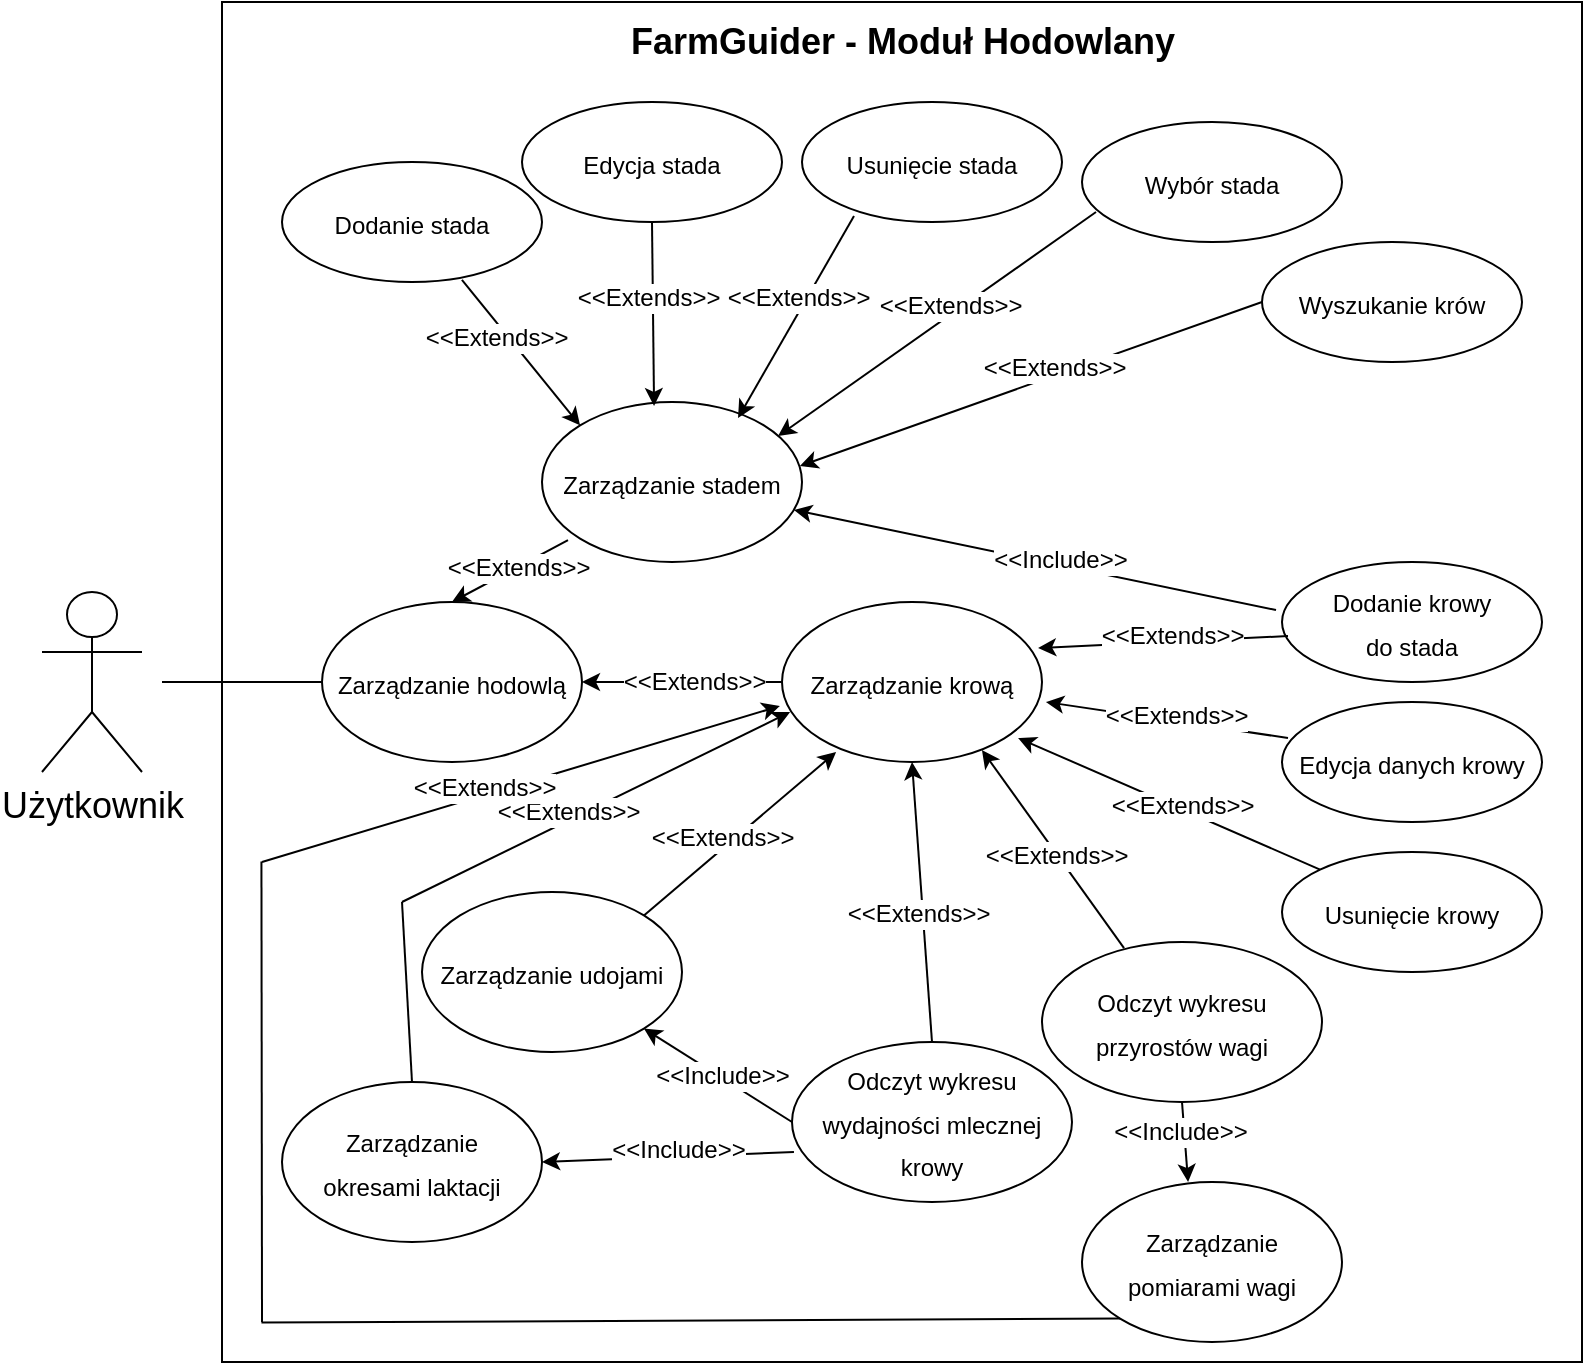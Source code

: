 <mxfile version="22.1.18" type="device">
  <diagram id="BC79CML7Z33H3tk79keH" name="Strona-1">
    <mxGraphModel dx="1434" dy="698" grid="1" gridSize="10" guides="1" tooltips="1" connect="1" arrows="1" fold="1" page="1" pageScale="1" pageWidth="827" pageHeight="1169" math="0" shadow="0">
      <root>
        <mxCell id="0" />
        <mxCell id="1" parent="0" />
        <mxCell id="yx_y9nf9KPECeYAKMQg5-1" value="" style="whiteSpace=wrap;html=1;aspect=fixed;" parent="1" vertex="1">
          <mxGeometry x="110" y="60" width="680" height="680" as="geometry" />
        </mxCell>
        <mxCell id="yx_y9nf9KPECeYAKMQg5-2" value="&lt;div style=&quot;font-size: 18px;&quot; align=&quot;center&quot;&gt;&lt;font style=&quot;font-size: 18px;&quot;&gt;&lt;b&gt;FarmGuider &lt;font style=&quot;font-size: 18px;&quot;&gt;- Moduł Hodowlany&lt;/font&gt;&lt;br&gt;&lt;/b&gt;&lt;/font&gt;&lt;/div&gt;" style="text;html=1;strokeColor=none;fillColor=none;spacing=5;spacingTop=-20;whiteSpace=wrap;overflow=hidden;rounded=0;align=center;" parent="1" vertex="1">
          <mxGeometry x="295.63" y="80" width="308.75" height="30" as="geometry" />
        </mxCell>
        <mxCell id="yx_y9nf9KPECeYAKMQg5-13" value="&lt;font style=&quot;font-size: 12px;&quot;&gt;Zarządzanie hodowlą&lt;br&gt;&lt;/font&gt;" style="ellipse;whiteSpace=wrap;html=1;fontSize=18;" parent="1" vertex="1">
          <mxGeometry x="160" y="360" width="130" height="80" as="geometry" />
        </mxCell>
        <mxCell id="VzAytHsf84ptwid28OPW-6" value="Użytkownik" style="shape=umlActor;verticalLabelPosition=bottom;verticalAlign=top;html=1;outlineConnect=0;fontSize=18;" parent="1" vertex="1">
          <mxGeometry x="20" y="355" width="50" height="90" as="geometry" />
        </mxCell>
        <mxCell id="VzAytHsf84ptwid28OPW-16" style="edgeStyle=orthogonalEdgeStyle;rounded=0;orthogonalLoop=1;jettySize=auto;html=1;entryX=0;entryY=0.5;entryDx=0;entryDy=0;fontSize=12;endArrow=none;endFill=0;" parent="1" target="yx_y9nf9KPECeYAKMQg5-13" edge="1">
          <mxGeometry relative="1" as="geometry">
            <mxPoint x="80" y="400" as="sourcePoint" />
            <Array as="points">
              <mxPoint x="80" y="400" />
            </Array>
            <mxPoint x="610" y="270" as="targetPoint" />
          </mxGeometry>
        </mxCell>
        <mxCell id="VzAytHsf84ptwid28OPW-18" value="&lt;font style=&quot;font-size: 12px;&quot;&gt;Zarządzanie stadem&lt;br&gt;&lt;/font&gt;" style="ellipse;whiteSpace=wrap;html=1;fontSize=18;" parent="1" vertex="1">
          <mxGeometry x="270" y="260" width="130" height="80" as="geometry" />
        </mxCell>
        <mxCell id="VzAytHsf84ptwid28OPW-29" value="&lt;div&gt;&lt;font style=&quot;font-size: 12px;&quot;&gt;Dodanie stada&lt;/font&gt;&lt;/div&gt;" style="ellipse;whiteSpace=wrap;html=1;fontSize=18;" parent="1" vertex="1">
          <mxGeometry x="140" y="140" width="130" height="60" as="geometry" />
        </mxCell>
        <mxCell id="VzAytHsf84ptwid28OPW-30" value="&lt;font style=&quot;font-size: 12px;&quot;&gt;Edycja stada&lt;br&gt;&lt;/font&gt;" style="ellipse;whiteSpace=wrap;html=1;fontSize=18;" parent="1" vertex="1">
          <mxGeometry x="260" y="110" width="130" height="60" as="geometry" />
        </mxCell>
        <mxCell id="VzAytHsf84ptwid28OPW-31" value="&lt;font style=&quot;font-size: 12px;&quot;&gt;Usunięcie stada&lt;br&gt;&lt;/font&gt;" style="ellipse;whiteSpace=wrap;html=1;fontSize=18;" parent="1" vertex="1">
          <mxGeometry x="400" y="110" width="130" height="60" as="geometry" />
        </mxCell>
        <mxCell id="VzAytHsf84ptwid28OPW-38" value="" style="endArrow=classic;html=1;rounded=0;entryX=0.5;entryY=0;entryDx=0;entryDy=0;exitX=0.1;exitY=0.863;exitDx=0;exitDy=0;exitPerimeter=0;" parent="1" source="VzAytHsf84ptwid28OPW-18" target="yx_y9nf9KPECeYAKMQg5-13" edge="1">
          <mxGeometry width="50" height="50" relative="1" as="geometry">
            <mxPoint x="370" y="210" as="sourcePoint" />
            <mxPoint x="235" y="370" as="targetPoint" />
          </mxGeometry>
        </mxCell>
        <mxCell id="VzAytHsf84ptwid28OPW-39" value="&lt;font style=&quot;font-size: 12px;&quot;&gt;&amp;lt;&amp;lt;Extends&amp;gt;&amp;gt;&lt;/font&gt;" style="edgeLabel;html=1;align=center;verticalAlign=middle;resizable=0;points=[];rotation=0;" parent="VzAytHsf84ptwid28OPW-38" vertex="1" connectable="0">
          <mxGeometry x="-0.122" relative="1" as="geometry">
            <mxPoint as="offset" />
          </mxGeometry>
        </mxCell>
        <mxCell id="VzAytHsf84ptwid28OPW-45" value="" style="endArrow=classic;html=1;rounded=0;entryX=0;entryY=0;entryDx=0;entryDy=0;exitX=0.692;exitY=0.983;exitDx=0;exitDy=0;exitPerimeter=0;" parent="1" source="VzAytHsf84ptwid28OPW-29" target="VzAytHsf84ptwid28OPW-18" edge="1">
          <mxGeometry width="50" height="50" relative="1" as="geometry">
            <mxPoint x="410" y="380" as="sourcePoint" />
            <mxPoint x="300" y="410" as="targetPoint" />
          </mxGeometry>
        </mxCell>
        <mxCell id="VzAytHsf84ptwid28OPW-46" value="&lt;font style=&quot;font-size: 12px;&quot;&gt;&amp;lt;&amp;lt;Extends&amp;gt;&amp;gt;&lt;/font&gt;" style="edgeLabel;html=1;align=center;verticalAlign=middle;resizable=0;points=[];rotation=0;" parent="VzAytHsf84ptwid28OPW-45" vertex="1" connectable="0">
          <mxGeometry x="-0.122" relative="1" as="geometry">
            <mxPoint x="-9" y="-3" as="offset" />
          </mxGeometry>
        </mxCell>
        <mxCell id="VzAytHsf84ptwid28OPW-48" value="" style="endArrow=classic;html=1;rounded=0;entryX=0.431;entryY=0.025;entryDx=0;entryDy=0;exitX=0.5;exitY=1;exitDx=0;exitDy=0;entryPerimeter=0;" parent="1" source="VzAytHsf84ptwid28OPW-30" target="VzAytHsf84ptwid28OPW-18" edge="1">
          <mxGeometry width="50" height="50" relative="1" as="geometry">
            <mxPoint x="630" y="310" as="sourcePoint" />
            <mxPoint x="521" y="352" as="targetPoint" />
          </mxGeometry>
        </mxCell>
        <mxCell id="VzAytHsf84ptwid28OPW-49" value="&lt;font style=&quot;font-size: 12px;&quot;&gt;&amp;lt;&amp;lt;Extends&amp;gt;&amp;gt;&lt;/font&gt;" style="edgeLabel;html=1;align=center;verticalAlign=middle;resizable=0;points=[];rotation=0;" parent="VzAytHsf84ptwid28OPW-48" vertex="1" connectable="0">
          <mxGeometry x="-0.122" relative="1" as="geometry">
            <mxPoint x="-3" y="-3" as="offset" />
          </mxGeometry>
        </mxCell>
        <mxCell id="VzAytHsf84ptwid28OPW-50" value="" style="endArrow=classic;html=1;rounded=0;entryX=0.754;entryY=0.1;entryDx=0;entryDy=0;exitX=0.2;exitY=0.95;exitDx=0;exitDy=0;entryPerimeter=0;exitPerimeter=0;" parent="1" source="VzAytHsf84ptwid28OPW-31" target="VzAytHsf84ptwid28OPW-18" edge="1">
          <mxGeometry width="50" height="50" relative="1" as="geometry">
            <mxPoint x="650" y="380" as="sourcePoint" />
            <mxPoint x="540" y="380" as="targetPoint" />
          </mxGeometry>
        </mxCell>
        <mxCell id="VzAytHsf84ptwid28OPW-51" value="&lt;font style=&quot;font-size: 12px;&quot;&gt;&amp;lt;&amp;lt;Extends&amp;gt;&amp;gt;&lt;/font&gt;" style="edgeLabel;html=1;align=center;verticalAlign=middle;resizable=0;points=[];rotation=0;" parent="VzAytHsf84ptwid28OPW-50" vertex="1" connectable="0">
          <mxGeometry x="-0.122" relative="1" as="geometry">
            <mxPoint x="-3" y="-3" as="offset" />
          </mxGeometry>
        </mxCell>
        <mxCell id="VzAytHsf84ptwid28OPW-69" value="&lt;font style=&quot;font-size: 12px;&quot;&gt;Wybór stada&lt;br&gt;&lt;/font&gt;" style="ellipse;whiteSpace=wrap;html=1;fontSize=18;" parent="1" vertex="1">
          <mxGeometry x="540" y="120" width="130" height="60" as="geometry" />
        </mxCell>
        <mxCell id="VzAytHsf84ptwid28OPW-70" value="&lt;font style=&quot;font-size: 12px;&quot;&gt;Dodanie krowy&lt;br&gt; do stada&lt;br&gt;&lt;/font&gt;" style="ellipse;whiteSpace=wrap;html=1;fontSize=18;" parent="1" vertex="1">
          <mxGeometry x="640" y="340" width="130" height="60" as="geometry" />
        </mxCell>
        <mxCell id="VzAytHsf84ptwid28OPW-71" value="&lt;font style=&quot;font-size: 12px;&quot;&gt;Wyszukanie krów&lt;br&gt;&lt;/font&gt;" style="ellipse;whiteSpace=wrap;html=1;fontSize=18;" parent="1" vertex="1">
          <mxGeometry x="630" y="180" width="130" height="60" as="geometry" />
        </mxCell>
        <mxCell id="VzAytHsf84ptwid28OPW-72" value="&lt;font style=&quot;font-size: 12px;&quot;&gt;Odczyt wykresu przyrostów wagi&lt;/font&gt;" style="ellipse;whiteSpace=wrap;html=1;fontSize=18;" parent="1" vertex="1">
          <mxGeometry x="520" y="530" width="140" height="80" as="geometry" />
        </mxCell>
        <mxCell id="VzAytHsf84ptwid28OPW-73" value="&lt;font style=&quot;font-size: 12px;&quot;&gt;Odczyt wykresu wydajności mlecznej krowy&lt;/font&gt;&lt;font style=&quot;font-size: 12px;&quot;&gt;&lt;br&gt;&lt;/font&gt;" style="ellipse;whiteSpace=wrap;html=1;fontSize=18;" parent="1" vertex="1">
          <mxGeometry x="395" y="580" width="140" height="80" as="geometry" />
        </mxCell>
        <mxCell id="VzAytHsf84ptwid28OPW-74" value="" style="endArrow=classic;html=1;rounded=0;exitX=0.054;exitY=0.75;exitDx=0;exitDy=0;exitPerimeter=0;entryX=0.908;entryY=0.213;entryDx=0;entryDy=0;entryPerimeter=0;" parent="1" source="VzAytHsf84ptwid28OPW-69" edge="1" target="VzAytHsf84ptwid28OPW-18">
          <mxGeometry width="50" height="50" relative="1" as="geometry">
            <mxPoint x="605" y="220" as="sourcePoint" />
            <mxPoint x="535" y="382" as="targetPoint" />
          </mxGeometry>
        </mxCell>
        <mxCell id="VzAytHsf84ptwid28OPW-75" value="&lt;font style=&quot;font-size: 12px;&quot;&gt;&amp;lt;&amp;lt;Extends&amp;gt;&amp;gt;&lt;/font&gt;" style="edgeLabel;html=1;align=center;verticalAlign=middle;resizable=0;points=[];rotation=0;" parent="VzAytHsf84ptwid28OPW-74" vertex="1" connectable="0">
          <mxGeometry x="-0.122" relative="1" as="geometry">
            <mxPoint x="-3" y="-3" as="offset" />
          </mxGeometry>
        </mxCell>
        <mxCell id="VzAytHsf84ptwid28OPW-76" value="" style="endArrow=classic;html=1;rounded=0;exitX=0.023;exitY=0.617;exitDx=0;exitDy=0;exitPerimeter=0;entryX=0.985;entryY=0.288;entryDx=0;entryDy=0;entryPerimeter=0;" parent="1" source="VzAytHsf84ptwid28OPW-70" target="NULd5oDMj3_SJmyYAAv3-1" edge="1">
          <mxGeometry width="50" height="50" relative="1" as="geometry">
            <mxPoint x="657" y="335" as="sourcePoint" />
            <mxPoint x="545" y="392" as="targetPoint" />
          </mxGeometry>
        </mxCell>
        <mxCell id="VzAytHsf84ptwid28OPW-77" value="&lt;font style=&quot;font-size: 12px;&quot;&gt;&amp;lt;&amp;lt;Extends&amp;gt;&amp;gt;&lt;/font&gt;" style="edgeLabel;html=1;align=center;verticalAlign=middle;resizable=0;points=[];rotation=0;" parent="VzAytHsf84ptwid28OPW-76" vertex="1" connectable="0">
          <mxGeometry x="-0.122" relative="1" as="geometry">
            <mxPoint x="-3" y="-3" as="offset" />
          </mxGeometry>
        </mxCell>
        <mxCell id="VzAytHsf84ptwid28OPW-78" value="" style="endArrow=classic;html=1;rounded=0;exitX=0;exitY=0.5;exitDx=0;exitDy=0;entryX=0.992;entryY=0.4;entryDx=0;entryDy=0;entryPerimeter=0;" parent="1" source="VzAytHsf84ptwid28OPW-71" target="VzAytHsf84ptwid28OPW-18" edge="1">
          <mxGeometry width="50" height="50" relative="1" as="geometry">
            <mxPoint x="649" y="452" as="sourcePoint" />
            <mxPoint x="553" y="423" as="targetPoint" />
          </mxGeometry>
        </mxCell>
        <mxCell id="VzAytHsf84ptwid28OPW-79" value="&lt;font style=&quot;font-size: 12px;&quot;&gt;&amp;lt;&amp;lt;Extends&amp;gt;&amp;gt;&lt;/font&gt;" style="edgeLabel;html=1;align=center;verticalAlign=middle;resizable=0;points=[];rotation=0;" parent="VzAytHsf84ptwid28OPW-78" vertex="1" connectable="0">
          <mxGeometry x="-0.122" relative="1" as="geometry">
            <mxPoint x="-3" y="-3" as="offset" />
          </mxGeometry>
        </mxCell>
        <mxCell id="VzAytHsf84ptwid28OPW-80" value="" style="endArrow=classic;html=1;rounded=0;exitX=0.293;exitY=0.038;exitDx=0;exitDy=0;exitPerimeter=0;entryX=0.769;entryY=0.925;entryDx=0;entryDy=0;entryPerimeter=0;" parent="1" source="VzAytHsf84ptwid28OPW-72" target="NULd5oDMj3_SJmyYAAv3-1" edge="1">
          <mxGeometry width="50" height="50" relative="1" as="geometry">
            <mxPoint x="608" y="568" as="sourcePoint" />
            <mxPoint x="526" y="443" as="targetPoint" />
          </mxGeometry>
        </mxCell>
        <mxCell id="VzAytHsf84ptwid28OPW-81" value="&lt;font style=&quot;font-size: 12px;&quot;&gt;&amp;lt;&amp;lt;Extends&amp;gt;&amp;gt;&lt;/font&gt;" style="edgeLabel;html=1;align=center;verticalAlign=middle;resizable=0;points=[];rotation=0;" parent="VzAytHsf84ptwid28OPW-80" vertex="1" connectable="0">
          <mxGeometry x="-0.122" relative="1" as="geometry">
            <mxPoint x="-3" y="-3" as="offset" />
          </mxGeometry>
        </mxCell>
        <mxCell id="VzAytHsf84ptwid28OPW-82" value="" style="endArrow=classic;html=1;rounded=0;exitX=0.5;exitY=0;exitDx=0;exitDy=0;entryX=0.5;entryY=1;entryDx=0;entryDy=0;" parent="1" source="VzAytHsf84ptwid28OPW-73" target="NULd5oDMj3_SJmyYAAv3-1" edge="1">
          <mxGeometry width="50" height="50" relative="1" as="geometry">
            <mxPoint x="618" y="578" as="sourcePoint" />
            <mxPoint x="536" y="453" as="targetPoint" />
          </mxGeometry>
        </mxCell>
        <mxCell id="VzAytHsf84ptwid28OPW-83" value="&lt;font style=&quot;font-size: 12px;&quot;&gt;&amp;lt;&amp;lt;Extends&amp;gt;&amp;gt;&lt;/font&gt;" style="edgeLabel;html=1;align=center;verticalAlign=middle;resizable=0;points=[];rotation=0;" parent="VzAytHsf84ptwid28OPW-82" vertex="1" connectable="0">
          <mxGeometry x="-0.122" relative="1" as="geometry">
            <mxPoint x="-3" y="-3" as="offset" />
          </mxGeometry>
        </mxCell>
        <mxCell id="NULd5oDMj3_SJmyYAAv3-1" value="&lt;font style=&quot;font-size: 12px;&quot;&gt;Zarządzanie krową&lt;br&gt;&lt;/font&gt;" style="ellipse;whiteSpace=wrap;html=1;fontSize=18;" vertex="1" parent="1">
          <mxGeometry x="390" y="360" width="130" height="80" as="geometry" />
        </mxCell>
        <mxCell id="NULd5oDMj3_SJmyYAAv3-2" value="" style="endArrow=classic;html=1;rounded=0;entryX=1;entryY=0.5;entryDx=0;entryDy=0;exitX=0;exitY=0.5;exitDx=0;exitDy=0;" edge="1" parent="1" source="NULd5oDMj3_SJmyYAAv3-1" target="yx_y9nf9KPECeYAKMQg5-13">
          <mxGeometry width="50" height="50" relative="1" as="geometry">
            <mxPoint x="360" y="350" as="sourcePoint" />
            <mxPoint x="300" y="410" as="targetPoint" />
          </mxGeometry>
        </mxCell>
        <mxCell id="NULd5oDMj3_SJmyYAAv3-3" value="&lt;font style=&quot;font-size: 12px;&quot;&gt;&amp;lt;&amp;lt;Extends&amp;gt;&amp;gt;&lt;/font&gt;" style="edgeLabel;html=1;align=center;verticalAlign=middle;resizable=0;points=[];rotation=0;" vertex="1" connectable="0" parent="NULd5oDMj3_SJmyYAAv3-2">
          <mxGeometry x="-0.122" relative="1" as="geometry">
            <mxPoint as="offset" />
          </mxGeometry>
        </mxCell>
        <mxCell id="NULd5oDMj3_SJmyYAAv3-5" value="" style="endArrow=classic;html=1;rounded=0;exitX=-0.023;exitY=0.4;exitDx=0;exitDy=0;exitPerimeter=0;entryX=0.969;entryY=0.675;entryDx=0;entryDy=0;entryPerimeter=0;" edge="1" parent="1" source="VzAytHsf84ptwid28OPW-70" target="VzAytHsf84ptwid28OPW-18">
          <mxGeometry width="50" height="50" relative="1" as="geometry">
            <mxPoint x="653" y="387" as="sourcePoint" />
            <mxPoint x="561" y="432" as="targetPoint" />
          </mxGeometry>
        </mxCell>
        <mxCell id="NULd5oDMj3_SJmyYAAv3-6" value="&lt;font style=&quot;font-size: 12px;&quot;&gt;&amp;lt;&amp;lt;Include&amp;gt;&amp;gt;&lt;/font&gt;" style="edgeLabel;html=1;align=center;verticalAlign=middle;resizable=0;points=[];rotation=0;" vertex="1" connectable="0" parent="NULd5oDMj3_SJmyYAAv3-5">
          <mxGeometry x="-0.122" relative="1" as="geometry">
            <mxPoint x="-3" y="-3" as="offset" />
          </mxGeometry>
        </mxCell>
        <mxCell id="NULd5oDMj3_SJmyYAAv3-7" value="&lt;font style=&quot;font-size: 12px;&quot;&gt;Edycja danych krowy&lt;br&gt;&lt;/font&gt;" style="ellipse;whiteSpace=wrap;html=1;fontSize=18;" vertex="1" parent="1">
          <mxGeometry x="640" y="410" width="130" height="60" as="geometry" />
        </mxCell>
        <mxCell id="NULd5oDMj3_SJmyYAAv3-8" value="&lt;font style=&quot;font-size: 12px;&quot;&gt;Usunięcie krowy&lt;/font&gt;" style="ellipse;whiteSpace=wrap;html=1;fontSize=18;" vertex="1" parent="1">
          <mxGeometry x="640" y="485" width="130" height="60" as="geometry" />
        </mxCell>
        <mxCell id="NULd5oDMj3_SJmyYAAv3-9" value="" style="endArrow=classic;html=1;rounded=0;exitX=0.023;exitY=0.3;exitDx=0;exitDy=0;entryX=1.015;entryY=0.625;entryDx=0;entryDy=0;entryPerimeter=0;exitPerimeter=0;" edge="1" parent="1" source="NULd5oDMj3_SJmyYAAv3-7" target="NULd5oDMj3_SJmyYAAv3-1">
          <mxGeometry width="50" height="50" relative="1" as="geometry">
            <mxPoint x="653" y="387" as="sourcePoint" />
            <mxPoint x="561" y="432" as="targetPoint" />
          </mxGeometry>
        </mxCell>
        <mxCell id="NULd5oDMj3_SJmyYAAv3-10" value="&lt;font style=&quot;font-size: 12px;&quot;&gt;&amp;lt;&amp;lt;Extends&amp;gt;&amp;gt;&lt;/font&gt;" style="edgeLabel;html=1;align=center;verticalAlign=middle;resizable=0;points=[];rotation=0;" vertex="1" connectable="0" parent="NULd5oDMj3_SJmyYAAv3-9">
          <mxGeometry x="-0.122" relative="1" as="geometry">
            <mxPoint x="-3" y="-3" as="offset" />
          </mxGeometry>
        </mxCell>
        <mxCell id="NULd5oDMj3_SJmyYAAv3-11" value="" style="endArrow=classic;html=1;rounded=0;exitX=0;exitY=0;exitDx=0;exitDy=0;entryX=0.908;entryY=0.85;entryDx=0;entryDy=0;entryPerimeter=0;" edge="1" parent="1" source="NULd5oDMj3_SJmyYAAv3-8" target="NULd5oDMj3_SJmyYAAv3-1">
          <mxGeometry width="50" height="50" relative="1" as="geometry">
            <mxPoint x="663" y="397" as="sourcePoint" />
            <mxPoint x="571" y="442" as="targetPoint" />
          </mxGeometry>
        </mxCell>
        <mxCell id="NULd5oDMj3_SJmyYAAv3-12" value="&lt;font style=&quot;font-size: 12px;&quot;&gt;&amp;lt;&amp;lt;Extends&amp;gt;&amp;gt;&lt;/font&gt;" style="edgeLabel;html=1;align=center;verticalAlign=middle;resizable=0;points=[];rotation=0;" vertex="1" connectable="0" parent="NULd5oDMj3_SJmyYAAv3-11">
          <mxGeometry x="-0.122" relative="1" as="geometry">
            <mxPoint x="-3" y="-3" as="offset" />
          </mxGeometry>
        </mxCell>
        <mxCell id="NULd5oDMj3_SJmyYAAv3-13" value="&lt;font style=&quot;font-size: 12px;&quot;&gt;Zarządzanie&lt;br&gt;pomiarami wagi&lt;br&gt;&lt;/font&gt;" style="ellipse;whiteSpace=wrap;html=1;fontSize=18;" vertex="1" parent="1">
          <mxGeometry x="540" y="650" width="130" height="80" as="geometry" />
        </mxCell>
        <mxCell id="NULd5oDMj3_SJmyYAAv3-14" value="&lt;font style=&quot;font-size: 12px;&quot;&gt;Zarządzanie udojami&lt;br&gt;&lt;/font&gt;" style="ellipse;whiteSpace=wrap;html=1;fontSize=18;" vertex="1" parent="1">
          <mxGeometry x="210" y="505" width="130" height="80" as="geometry" />
        </mxCell>
        <mxCell id="NULd5oDMj3_SJmyYAAv3-15" value="&lt;font style=&quot;font-size: 12px;&quot;&gt;Zarządzanie&lt;br&gt;okresami laktacji&lt;br&gt;&lt;/font&gt;" style="ellipse;whiteSpace=wrap;html=1;fontSize=18;" vertex="1" parent="1">
          <mxGeometry x="140" y="600" width="130" height="80" as="geometry" />
        </mxCell>
        <mxCell id="NULd5oDMj3_SJmyYAAv3-17" value="" style="endArrow=classic;html=1;rounded=0;exitX=1;exitY=0;exitDx=0;exitDy=0;entryX=0.208;entryY=0.938;entryDx=0;entryDy=0;entryPerimeter=0;" edge="1" parent="1" source="NULd5oDMj3_SJmyYAAv3-14" target="NULd5oDMj3_SJmyYAAv3-1">
          <mxGeometry width="50" height="50" relative="1" as="geometry">
            <mxPoint x="450" y="540" as="sourcePoint" />
            <mxPoint x="465" y="450" as="targetPoint" />
          </mxGeometry>
        </mxCell>
        <mxCell id="NULd5oDMj3_SJmyYAAv3-18" value="&lt;font style=&quot;font-size: 12px;&quot;&gt;&amp;lt;&amp;lt;Extends&amp;gt;&amp;gt;&lt;/font&gt;" style="edgeLabel;html=1;align=center;verticalAlign=middle;resizable=0;points=[];rotation=0;" vertex="1" connectable="0" parent="NULd5oDMj3_SJmyYAAv3-17">
          <mxGeometry x="-0.122" relative="1" as="geometry">
            <mxPoint x="-3" y="-3" as="offset" />
          </mxGeometry>
        </mxCell>
        <mxCell id="NULd5oDMj3_SJmyYAAv3-19" value="" style="endArrow=none;html=1;rounded=0;exitX=0.5;exitY=0;exitDx=0;exitDy=0;" edge="1" parent="1" source="NULd5oDMj3_SJmyYAAv3-15">
          <mxGeometry width="50" height="50" relative="1" as="geometry">
            <mxPoint x="390" y="420" as="sourcePoint" />
            <mxPoint x="200" y="510" as="targetPoint" />
          </mxGeometry>
        </mxCell>
        <mxCell id="NULd5oDMj3_SJmyYAAv3-20" value="" style="endArrow=classic;html=1;rounded=0;entryX=0.031;entryY=0.688;entryDx=0;entryDy=0;entryPerimeter=0;" edge="1" parent="1" target="NULd5oDMj3_SJmyYAAv3-1">
          <mxGeometry width="50" height="50" relative="1" as="geometry">
            <mxPoint x="200" y="510" as="sourcePoint" />
            <mxPoint x="427" y="445" as="targetPoint" />
          </mxGeometry>
        </mxCell>
        <mxCell id="NULd5oDMj3_SJmyYAAv3-21" value="&lt;font style=&quot;font-size: 12px;&quot;&gt;&amp;lt;&amp;lt;Extends&amp;gt;&amp;gt;&lt;/font&gt;" style="edgeLabel;html=1;align=center;verticalAlign=middle;resizable=0;points=[];rotation=0;" vertex="1" connectable="0" parent="NULd5oDMj3_SJmyYAAv3-20">
          <mxGeometry x="-0.122" relative="1" as="geometry">
            <mxPoint x="-3" y="-3" as="offset" />
          </mxGeometry>
        </mxCell>
        <mxCell id="NULd5oDMj3_SJmyYAAv3-22" value="" style="endArrow=classic;html=1;rounded=0;exitX=0;exitY=0.5;exitDx=0;exitDy=0;entryX=1;entryY=1;entryDx=0;entryDy=0;" edge="1" parent="1" source="VzAytHsf84ptwid28OPW-73" target="NULd5oDMj3_SJmyYAAv3-14">
          <mxGeometry width="50" height="50" relative="1" as="geometry">
            <mxPoint x="647" y="374" as="sourcePoint" />
            <mxPoint x="406" y="324" as="targetPoint" />
          </mxGeometry>
        </mxCell>
        <mxCell id="NULd5oDMj3_SJmyYAAv3-23" value="&lt;font style=&quot;font-size: 12px;&quot;&gt;&amp;lt;&amp;lt;Include&amp;gt;&amp;gt;&lt;/font&gt;" style="edgeLabel;html=1;align=center;verticalAlign=middle;resizable=0;points=[];rotation=0;" vertex="1" connectable="0" parent="NULd5oDMj3_SJmyYAAv3-22">
          <mxGeometry x="-0.122" relative="1" as="geometry">
            <mxPoint x="-3" y="-3" as="offset" />
          </mxGeometry>
        </mxCell>
        <mxCell id="NULd5oDMj3_SJmyYAAv3-24" value="" style="endArrow=classic;html=1;rounded=0;exitX=0.007;exitY=0.688;exitDx=0;exitDy=0;entryX=1;entryY=0.5;entryDx=0;entryDy=0;exitPerimeter=0;" edge="1" parent="1" source="VzAytHsf84ptwid28OPW-73" target="NULd5oDMj3_SJmyYAAv3-15">
          <mxGeometry width="50" height="50" relative="1" as="geometry">
            <mxPoint x="405" y="630" as="sourcePoint" />
            <mxPoint x="331" y="583" as="targetPoint" />
          </mxGeometry>
        </mxCell>
        <mxCell id="NULd5oDMj3_SJmyYAAv3-25" value="&lt;font style=&quot;font-size: 12px;&quot;&gt;&amp;lt;&amp;lt;Include&amp;gt;&amp;gt;&lt;/font&gt;" style="edgeLabel;html=1;align=center;verticalAlign=middle;resizable=0;points=[];rotation=0;" vertex="1" connectable="0" parent="NULd5oDMj3_SJmyYAAv3-24">
          <mxGeometry x="-0.122" relative="1" as="geometry">
            <mxPoint x="-3" y="-3" as="offset" />
          </mxGeometry>
        </mxCell>
        <mxCell id="NULd5oDMj3_SJmyYAAv3-26" value="" style="endArrow=none;html=1;rounded=0;entryX=0;entryY=1;entryDx=0;entryDy=0;exitX=0.029;exitY=0.971;exitDx=0;exitDy=0;exitPerimeter=0;" edge="1" parent="1" source="yx_y9nf9KPECeYAKMQg5-1" target="NULd5oDMj3_SJmyYAAv3-13">
          <mxGeometry width="50" height="50" relative="1" as="geometry">
            <mxPoint x="390" y="420" as="sourcePoint" />
            <mxPoint x="440" y="370" as="targetPoint" />
          </mxGeometry>
        </mxCell>
        <mxCell id="NULd5oDMj3_SJmyYAAv3-27" value="" style="endArrow=none;html=1;rounded=0;exitX=0.029;exitY=0.632;exitDx=0;exitDy=0;exitPerimeter=0;" edge="1" parent="1" source="yx_y9nf9KPECeYAKMQg5-1">
          <mxGeometry width="50" height="50" relative="1" as="geometry">
            <mxPoint x="390" y="420" as="sourcePoint" />
            <mxPoint x="130" y="720" as="targetPoint" />
          </mxGeometry>
        </mxCell>
        <mxCell id="NULd5oDMj3_SJmyYAAv3-28" value="" style="endArrow=classic;html=1;rounded=0;entryX=-0.008;entryY=0.65;entryDx=0;entryDy=0;entryPerimeter=0;" edge="1" parent="1" target="NULd5oDMj3_SJmyYAAv3-1">
          <mxGeometry width="50" height="50" relative="1" as="geometry">
            <mxPoint x="130" y="490" as="sourcePoint" />
            <mxPoint x="404" y="425" as="targetPoint" />
          </mxGeometry>
        </mxCell>
        <mxCell id="NULd5oDMj3_SJmyYAAv3-29" value="&lt;font style=&quot;font-size: 12px;&quot;&gt;&amp;lt;&amp;lt;Extends&amp;gt;&amp;gt;&lt;/font&gt;" style="edgeLabel;html=1;align=center;verticalAlign=middle;resizable=0;points=[];rotation=0;" vertex="1" connectable="0" parent="NULd5oDMj3_SJmyYAAv3-28">
          <mxGeometry x="-0.122" relative="1" as="geometry">
            <mxPoint x="-3" y="-3" as="offset" />
          </mxGeometry>
        </mxCell>
        <mxCell id="NULd5oDMj3_SJmyYAAv3-30" value="" style="endArrow=classic;html=1;rounded=0;exitX=0.5;exitY=1;exitDx=0;exitDy=0;entryX=0.408;entryY=0;entryDx=0;entryDy=0;entryPerimeter=0;" edge="1" parent="1" source="VzAytHsf84ptwid28OPW-72" target="NULd5oDMj3_SJmyYAAv3-13">
          <mxGeometry width="50" height="50" relative="1" as="geometry">
            <mxPoint x="405" y="630" as="sourcePoint" />
            <mxPoint x="331" y="583" as="targetPoint" />
          </mxGeometry>
        </mxCell>
        <mxCell id="NULd5oDMj3_SJmyYAAv3-31" value="&lt;font style=&quot;font-size: 12px;&quot;&gt;&amp;lt;&amp;lt;Include&amp;gt;&amp;gt;&lt;/font&gt;" style="edgeLabel;html=1;align=center;verticalAlign=middle;resizable=0;points=[];rotation=0;" vertex="1" connectable="0" parent="NULd5oDMj3_SJmyYAAv3-30">
          <mxGeometry x="-0.122" relative="1" as="geometry">
            <mxPoint x="-3" y="-3" as="offset" />
          </mxGeometry>
        </mxCell>
      </root>
    </mxGraphModel>
  </diagram>
</mxfile>
